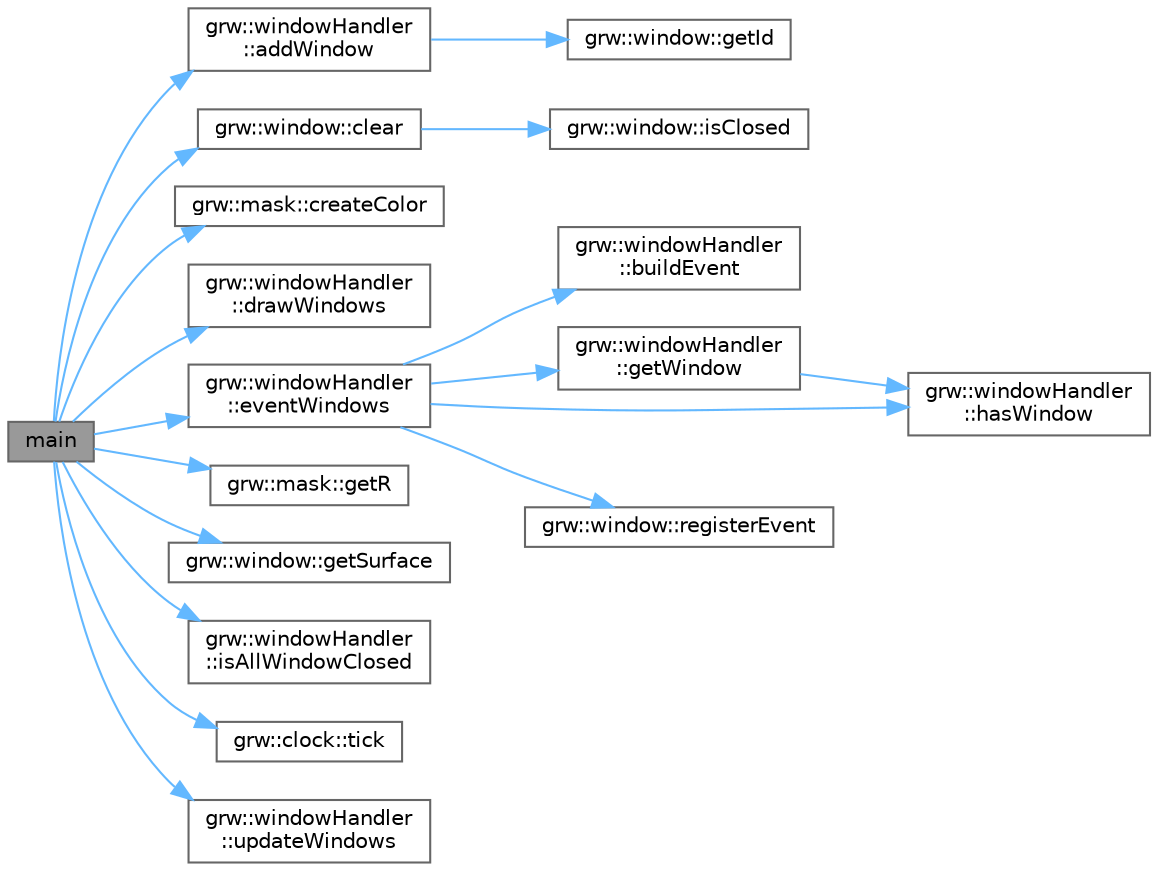 digraph "main"
{
 // LATEX_PDF_SIZE
  bgcolor="transparent";
  edge [fontname=Helvetica,fontsize=10,labelfontname=Helvetica,labelfontsize=10];
  node [fontname=Helvetica,fontsize=10,shape=box,height=0.2,width=0.4];
  rankdir="LR";
  Node1 [label="main",height=0.2,width=0.4,color="gray40", fillcolor="grey60", style="filled", fontcolor="black",tooltip=" "];
  Node1 -> Node2 [color="steelblue1",style="solid"];
  Node2 [label="grw::windowHandler\l::addWindow",height=0.2,width=0.4,color="grey40", fillcolor="white", style="filled",URL="$classgrw_1_1windowHandler.html#aaf4c5e9071464ebb233d77939e2ed6d1",tooltip=" "];
  Node2 -> Node3 [color="steelblue1",style="solid"];
  Node3 [label="grw::window::getId",height=0.2,width=0.4,color="grey40", fillcolor="white", style="filled",URL="$classgrw_1_1window.html#a82b193fed64bb031decebc084b3218bd",tooltip=" "];
  Node1 -> Node4 [color="steelblue1",style="solid"];
  Node4 [label="grw::window::clear",height=0.2,width=0.4,color="grey40", fillcolor="white", style="filled",URL="$classgrw_1_1window.html#ab65ca772964e7d3f458fab326fd1aa40",tooltip=" "];
  Node4 -> Node5 [color="steelblue1",style="solid"];
  Node5 [label="grw::window::isClosed",height=0.2,width=0.4,color="grey40", fillcolor="white", style="filled",URL="$classgrw_1_1window.html#ad8417a9e5de65e07f7cc911e8c41f782",tooltip=" "];
  Node1 -> Node6 [color="steelblue1",style="solid"];
  Node6 [label="grw::mask::createColor",height=0.2,width=0.4,color="grey40", fillcolor="white", style="filled",URL="$classgrw_1_1mask.html#a65897b82ca07a98a443ef6bcaea9162a",tooltip="Create a new color with the mask."];
  Node1 -> Node7 [color="steelblue1",style="solid"];
  Node7 [label="grw::windowHandler\l::drawWindows",height=0.2,width=0.4,color="grey40", fillcolor="white", style="filled",URL="$classgrw_1_1windowHandler.html#adf0ec2cdb961472815577b2e33081334",tooltip=" "];
  Node1 -> Node8 [color="steelblue1",style="solid"];
  Node8 [label="grw::windowHandler\l::eventWindows",height=0.2,width=0.4,color="grey40", fillcolor="white", style="filled",URL="$classgrw_1_1windowHandler.html#afc90b3e20cc19bcc16276c6b43e9f09e",tooltip="Handle the events of the windows."];
  Node8 -> Node9 [color="steelblue1",style="solid"];
  Node9 [label="grw::windowHandler\l::buildEvent",height=0.2,width=0.4,color="grey40", fillcolor="white", style="filled",URL="$classgrw_1_1windowHandler.html#a502db37fbe0d034baf5a2ddb68ace078",tooltip="Build an event from a SDL_Event."];
  Node8 -> Node10 [color="steelblue1",style="solid"];
  Node10 [label="grw::windowHandler\l::getWindow",height=0.2,width=0.4,color="grey40", fillcolor="white", style="filled",URL="$classgrw_1_1windowHandler.html#a7a6d7836962f7eb2099ec0cb6a946f6e",tooltip=" "];
  Node10 -> Node11 [color="steelblue1",style="solid"];
  Node11 [label="grw::windowHandler\l::hasWindow",height=0.2,width=0.4,color="grey40", fillcolor="white", style="filled",URL="$classgrw_1_1windowHandler.html#a30e79879e5fa282623f55633897671ea",tooltip=" "];
  Node8 -> Node11 [color="steelblue1",style="solid"];
  Node8 -> Node12 [color="steelblue1",style="solid"];
  Node12 [label="grw::window::registerEvent",height=0.2,width=0.4,color="grey40", fillcolor="white", style="filled",URL="$classgrw_1_1window.html#a14577db223a637059b4097267d3bab72",tooltip="Register an event."];
  Node1 -> Node13 [color="steelblue1",style="solid"];
  Node13 [label="grw::mask::getR",height=0.2,width=0.4,color="grey40", fillcolor="white", style="filled",URL="$classgrw_1_1mask.html#a7d73d5f3a5062d33d428057ca0640c9f",tooltip="Get the red color from a color."];
  Node1 -> Node14 [color="steelblue1",style="solid"];
  Node14 [label="grw::window::getSurface",height=0.2,width=0.4,color="grey40", fillcolor="white", style="filled",URL="$classgrw_1_1window.html#ad47642288c8dc28e1aa5a2ae8cf2b770",tooltip=" "];
  Node1 -> Node15 [color="steelblue1",style="solid"];
  Node15 [label="grw::windowHandler\l::isAllWindowClosed",height=0.2,width=0.4,color="grey40", fillcolor="white", style="filled",URL="$classgrw_1_1windowHandler.html#a907ab3be2e3be1c8007da3836cba4aa9",tooltip=" "];
  Node1 -> Node16 [color="steelblue1",style="solid"];
  Node16 [label="grw::clock::tick",height=0.2,width=0.4,color="grey40", fillcolor="white", style="filled",URL="$classgrw_1_1clock.html#a14eaafdc07a98b92c442feba967f11ea",tooltip="Get the time since the last call to this function."];
  Node1 -> Node17 [color="steelblue1",style="solid"];
  Node17 [label="grw::windowHandler\l::updateWindows",height=0.2,width=0.4,color="grey40", fillcolor="white", style="filled",URL="$classgrw_1_1windowHandler.html#a36bdd78ba8e25f407815463983dc7c0d",tooltip=" "];
}

